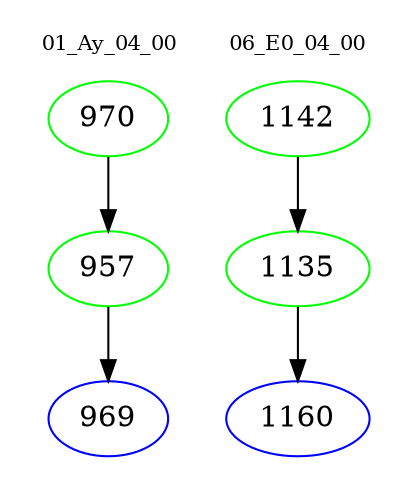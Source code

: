 digraph{
subgraph cluster_0 {
color = white
label = "01_Ay_04_00";
fontsize=10;
T0_970 [label="970", color="green"]
T0_970 -> T0_957 [color="black"]
T0_957 [label="957", color="green"]
T0_957 -> T0_969 [color="black"]
T0_969 [label="969", color="blue"]
}
subgraph cluster_1 {
color = white
label = "06_E0_04_00";
fontsize=10;
T1_1142 [label="1142", color="green"]
T1_1142 -> T1_1135 [color="black"]
T1_1135 [label="1135", color="green"]
T1_1135 -> T1_1160 [color="black"]
T1_1160 [label="1160", color="blue"]
}
}
